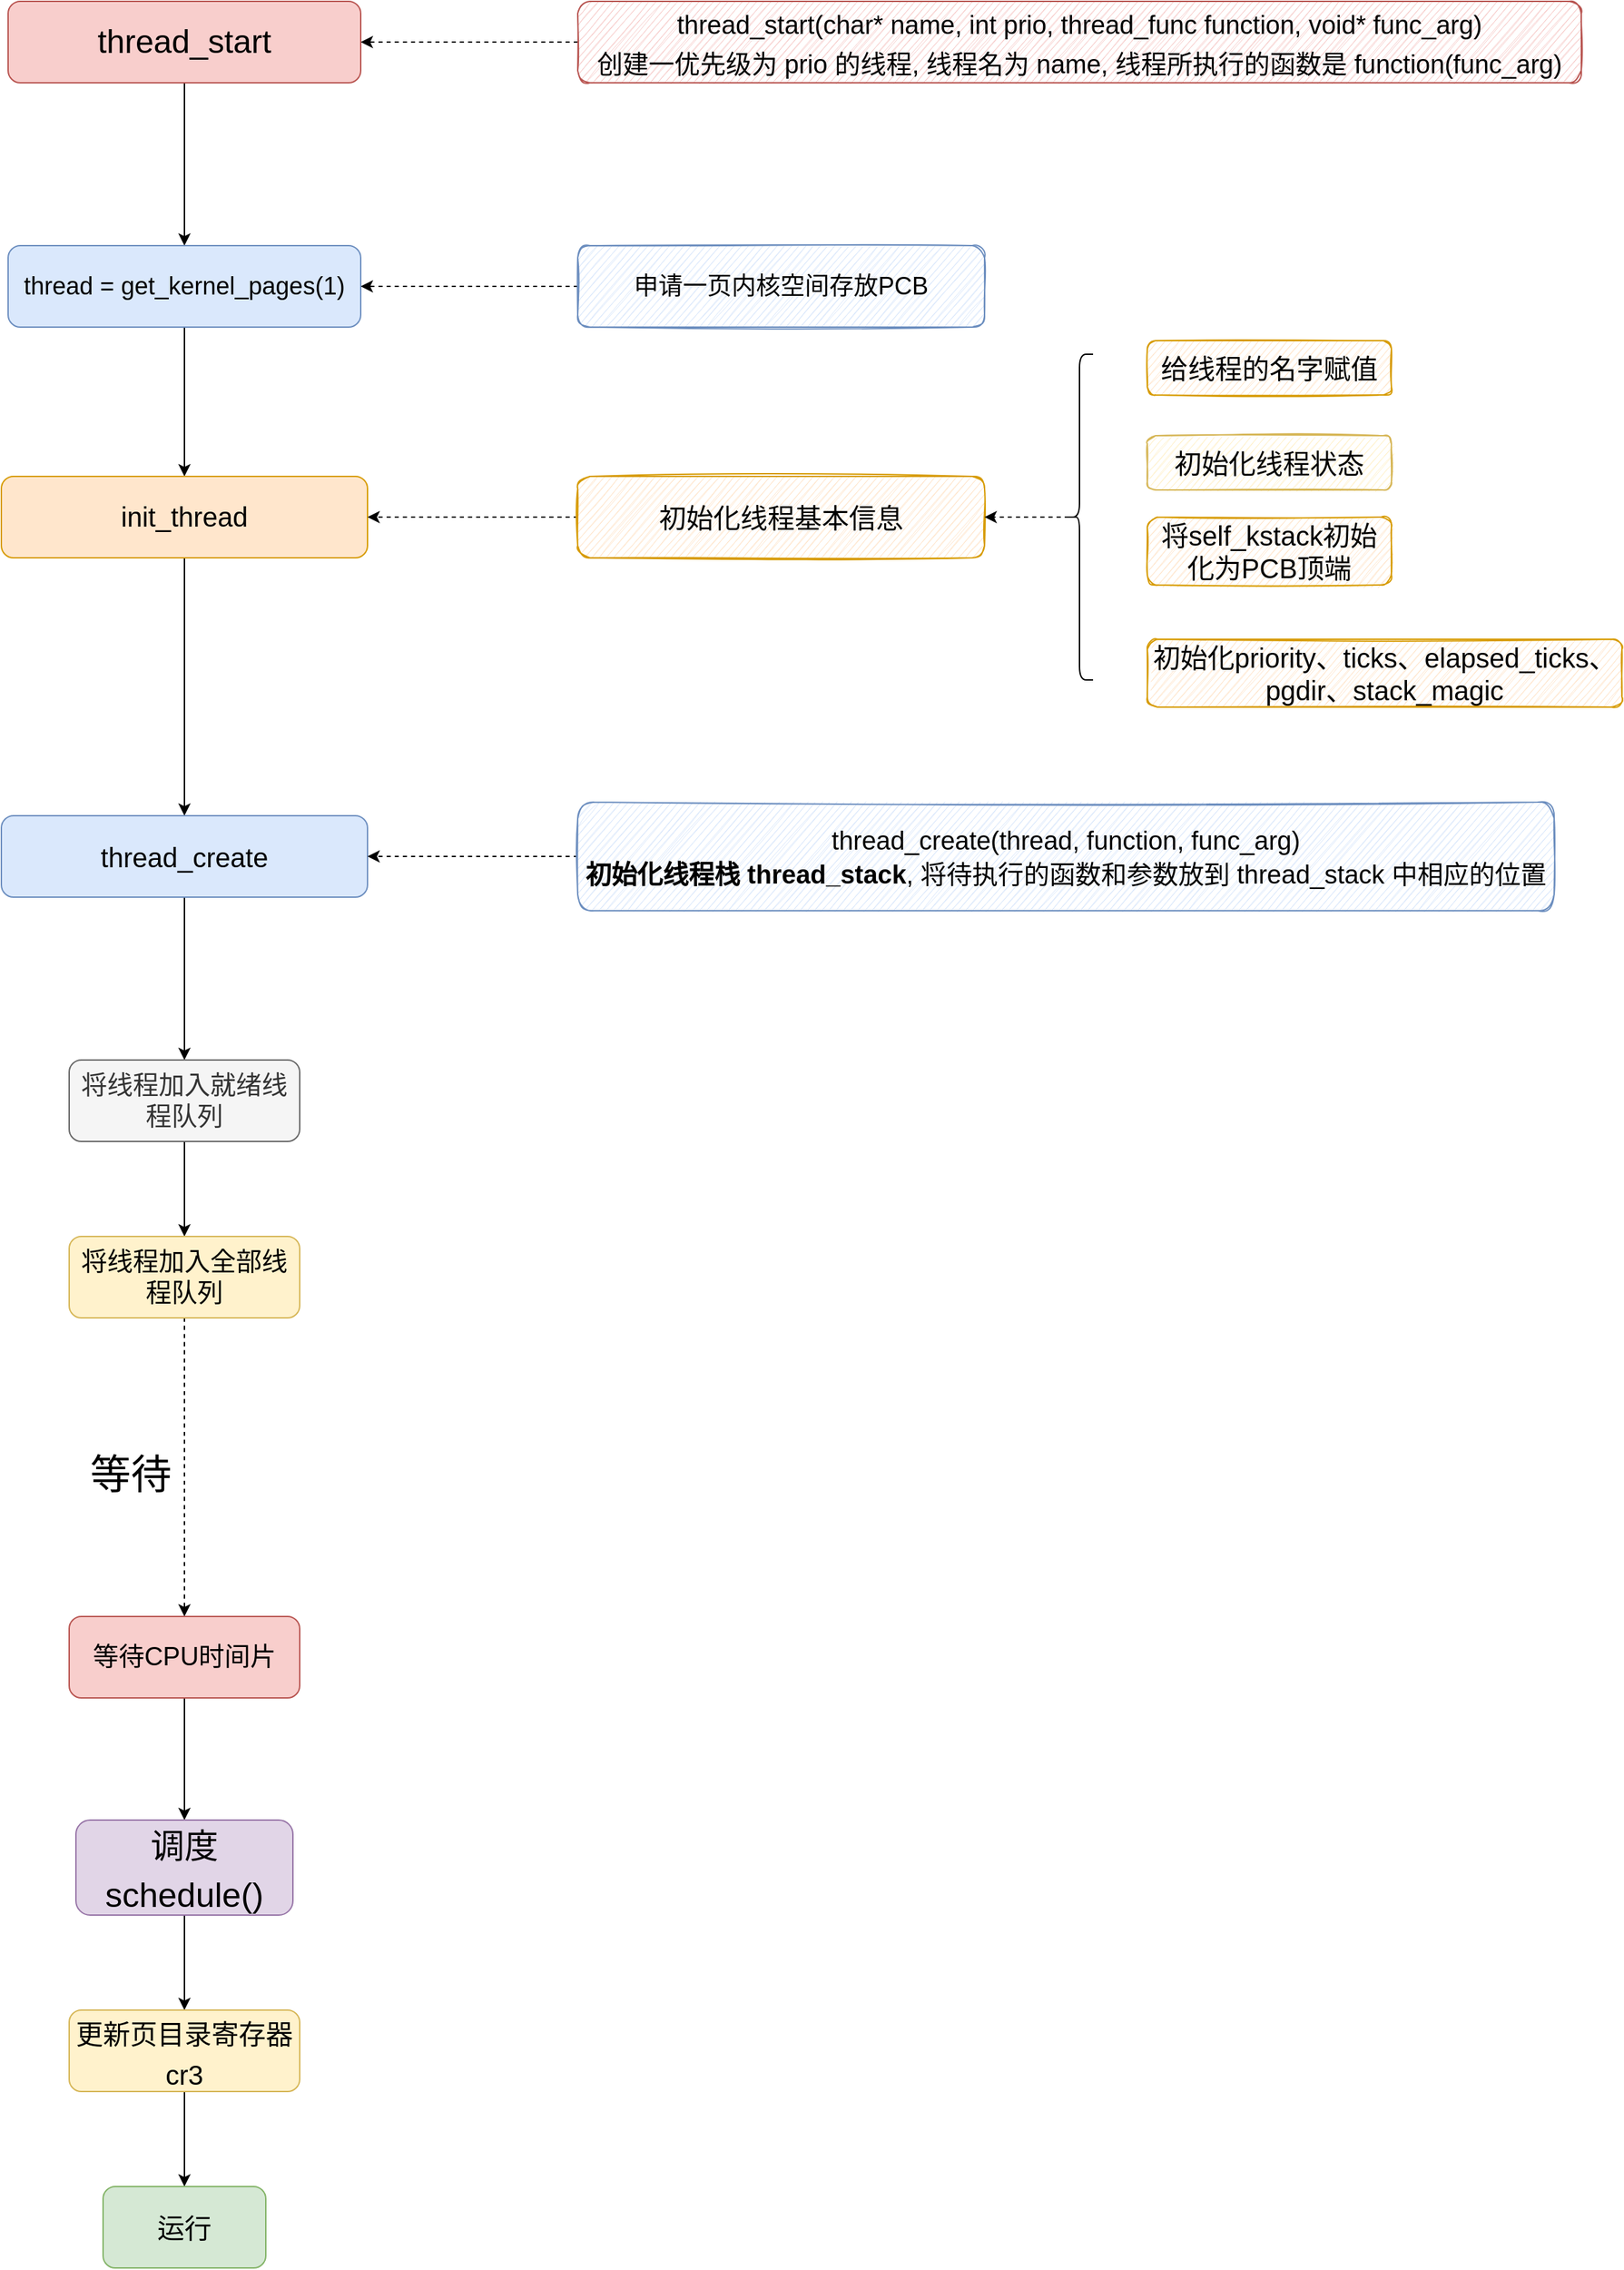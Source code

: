 <mxfile version="20.3.0" type="device"><diagram id="cAfR9-0odMC8zYVheTsY" name="第 1 页"><mxGraphModel dx="1221" dy="764" grid="1" gridSize="10" guides="1" tooltips="1" connect="1" arrows="1" fold="1" page="1" pageScale="1" pageWidth="60000" pageHeight="60000" math="0" shadow="0"><root><mxCell id="0"/><mxCell id="1" parent="0"/><mxCell id="LiUXtmb_MbLgAIlIruVu-8" style="edgeStyle=orthogonalEdgeStyle;curved=1;orthogonalLoop=1;jettySize=auto;html=1;exitX=0.5;exitY=1;exitDx=0;exitDy=0;entryX=0.5;entryY=0;entryDx=0;entryDy=0;fontSize=18;" edge="1" parent="1" source="LiUXtmb_MbLgAIlIruVu-1" target="LiUXtmb_MbLgAIlIruVu-3"><mxGeometry relative="1" as="geometry"/></mxCell><mxCell id="LiUXtmb_MbLgAIlIruVu-1" value="&lt;font style=&quot;font-size: 24px;&quot;&gt;thread_start&lt;/font&gt;" style="rounded=1;whiteSpace=wrap;html=1;fillColor=#f8cecc;strokeColor=#b85450;" vertex="1" parent="1"><mxGeometry x="20310" y="8520" width="260" height="60" as="geometry"/></mxCell><mxCell id="LiUXtmb_MbLgAIlIruVu-6" style="edgeStyle=orthogonalEdgeStyle;orthogonalLoop=1;jettySize=auto;html=1;exitX=0;exitY=0.5;exitDx=0;exitDy=0;entryX=1;entryY=0.5;entryDx=0;entryDy=0;fontSize=18;curved=1;dashed=1;" edge="1" parent="1" source="LiUXtmb_MbLgAIlIruVu-2" target="LiUXtmb_MbLgAIlIruVu-1"><mxGeometry relative="1" as="geometry"><Array as="points"><mxPoint x="20570" y="8550"/></Array></mxGeometry></mxCell><mxCell id="LiUXtmb_MbLgAIlIruVu-2" value="&lt;font style=&quot;font-size: 19px;&quot;&gt;&lt;span style=&quot;&quot;&gt;thread_start(char* name, int prio, thread_func function, void* func_arg)&lt;/span&gt;&lt;br&gt;&lt;span style=&quot;&quot;&gt;创建一优先级为 prio 的线程, 线程名为 name, 线程所执行的函数是 function(func_arg)&lt;/span&gt;&lt;br&gt;&lt;/font&gt;" style="rounded=1;whiteSpace=wrap;html=1;fontSize=24;fillColor=#f8cecc;strokeColor=#b85450;sketch=1;" vertex="1" parent="1"><mxGeometry x="20730" y="8520" width="740" height="60" as="geometry"/></mxCell><mxCell id="LiUXtmb_MbLgAIlIruVu-11" style="edgeStyle=orthogonalEdgeStyle;curved=1;orthogonalLoop=1;jettySize=auto;html=1;exitX=0.5;exitY=1;exitDx=0;exitDy=0;entryX=0.5;entryY=0;entryDx=0;entryDy=0;fontSize=20;" edge="1" parent="1" source="LiUXtmb_MbLgAIlIruVu-3" target="LiUXtmb_MbLgAIlIruVu-9"><mxGeometry relative="1" as="geometry"/></mxCell><mxCell id="LiUXtmb_MbLgAIlIruVu-3" value="&lt;font style=&quot;font-size: 18px;&quot;&gt;thread = get_kernel_pages(1)&lt;/font&gt;" style="rounded=1;whiteSpace=wrap;html=1;sketch=0;fontSize=19;fillColor=#dae8fc;strokeColor=#6c8ebf;" vertex="1" parent="1"><mxGeometry x="20310" y="8700" width="260" height="60" as="geometry"/></mxCell><mxCell id="LiUXtmb_MbLgAIlIruVu-7" style="edgeStyle=orthogonalEdgeStyle;curved=1;orthogonalLoop=1;jettySize=auto;html=1;exitX=0;exitY=0.5;exitDx=0;exitDy=0;entryX=1;entryY=0.5;entryDx=0;entryDy=0;dashed=1;fontSize=18;" edge="1" parent="1" source="LiUXtmb_MbLgAIlIruVu-5" target="LiUXtmb_MbLgAIlIruVu-3"><mxGeometry relative="1" as="geometry"/></mxCell><mxCell id="LiUXtmb_MbLgAIlIruVu-5" value="申请一页内核空间存放PCB" style="rounded=1;whiteSpace=wrap;html=1;sketch=1;fontSize=18;fillColor=#dae8fc;strokeColor=#6c8ebf;" vertex="1" parent="1"><mxGeometry x="20730" y="8700" width="300" height="60" as="geometry"/></mxCell><mxCell id="LiUXtmb_MbLgAIlIruVu-22" style="edgeStyle=orthogonalEdgeStyle;curved=1;orthogonalLoop=1;jettySize=auto;html=1;exitX=0.5;exitY=1;exitDx=0;exitDy=0;entryX=0.5;entryY=0;entryDx=0;entryDy=0;fontSize=20;" edge="1" parent="1" source="LiUXtmb_MbLgAIlIruVu-9" target="LiUXtmb_MbLgAIlIruVu-20"><mxGeometry relative="1" as="geometry"/></mxCell><mxCell id="LiUXtmb_MbLgAIlIruVu-9" value="&lt;font style=&quot;font-size: 20px;&quot;&gt;init_thread&lt;/font&gt;" style="rounded=1;whiteSpace=wrap;html=1;sketch=0;fontSize=18;fillColor=#ffe6cc;strokeColor=#d79b00;" vertex="1" parent="1"><mxGeometry x="20305" y="8870" width="270" height="60" as="geometry"/></mxCell><mxCell id="LiUXtmb_MbLgAIlIruVu-13" style="edgeStyle=orthogonalEdgeStyle;curved=1;orthogonalLoop=1;jettySize=auto;html=1;exitX=0;exitY=0.5;exitDx=0;exitDy=0;entryX=1;entryY=0.5;entryDx=0;entryDy=0;fontSize=20;dashed=1;" edge="1" parent="1" source="LiUXtmb_MbLgAIlIruVu-12" target="LiUXtmb_MbLgAIlIruVu-9"><mxGeometry relative="1" as="geometry"/></mxCell><mxCell id="LiUXtmb_MbLgAIlIruVu-12" value="初始化线程基本信息" style="rounded=1;whiteSpace=wrap;html=1;sketch=1;fontSize=20;fillColor=#ffe6cc;strokeColor=#d79b00;" vertex="1" parent="1"><mxGeometry x="20730" y="8870" width="300" height="60" as="geometry"/></mxCell><mxCell id="LiUXtmb_MbLgAIlIruVu-15" style="edgeStyle=orthogonalEdgeStyle;curved=1;orthogonalLoop=1;jettySize=auto;html=1;exitX=0.1;exitY=0.5;exitDx=0;exitDy=0;exitPerimeter=0;entryX=1;entryY=0.5;entryDx=0;entryDy=0;dashed=1;fontSize=20;" edge="1" parent="1" source="LiUXtmb_MbLgAIlIruVu-14" target="LiUXtmb_MbLgAIlIruVu-12"><mxGeometry relative="1" as="geometry"/></mxCell><mxCell id="LiUXtmb_MbLgAIlIruVu-14" value="" style="shape=curlyBracket;whiteSpace=wrap;html=1;rounded=1;sketch=0;fontSize=20;" vertex="1" parent="1"><mxGeometry x="21090" y="8780" width="20" height="240" as="geometry"/></mxCell><mxCell id="LiUXtmb_MbLgAIlIruVu-16" value="给线程的名字赋值" style="rounded=1;whiteSpace=wrap;html=1;sketch=1;fontSize=20;fillColor=#ffe6cc;strokeColor=#d79b00;" vertex="1" parent="1"><mxGeometry x="21150" y="8770" width="180" height="40" as="geometry"/></mxCell><mxCell id="LiUXtmb_MbLgAIlIruVu-17" value="初始化线程状态" style="rounded=1;whiteSpace=wrap;html=1;sketch=1;fontSize=20;fillColor=#fff2cc;strokeColor=#d6b656;" vertex="1" parent="1"><mxGeometry x="21150" y="8840" width="180" height="40" as="geometry"/></mxCell><mxCell id="LiUXtmb_MbLgAIlIruVu-18" value="将self_kstack初始化为PCB顶端" style="rounded=1;whiteSpace=wrap;html=1;sketch=1;fontSize=20;fillColor=#ffe6cc;strokeColor=#d79b00;" vertex="1" parent="1"><mxGeometry x="21150" y="8900" width="180" height="50" as="geometry"/></mxCell><mxCell id="LiUXtmb_MbLgAIlIruVu-19" value="初始化priority、ticks、elapsed_ticks、pgdir、stack_magic" style="rounded=1;whiteSpace=wrap;html=1;sketch=1;fontSize=20;fillColor=#ffe6cc;strokeColor=#d79b00;" vertex="1" parent="1"><mxGeometry x="21150" y="8990" width="350" height="50" as="geometry"/></mxCell><mxCell id="LiUXtmb_MbLgAIlIruVu-28" style="edgeStyle=orthogonalEdgeStyle;curved=1;orthogonalLoop=1;jettySize=auto;html=1;exitX=0.5;exitY=1;exitDx=0;exitDy=0;entryX=0.5;entryY=0;entryDx=0;entryDy=0;fontSize=19;" edge="1" parent="1" source="LiUXtmb_MbLgAIlIruVu-20" target="LiUXtmb_MbLgAIlIruVu-26"><mxGeometry relative="1" as="geometry"/></mxCell><mxCell id="LiUXtmb_MbLgAIlIruVu-20" value="thread_create" style="rounded=1;whiteSpace=wrap;html=1;sketch=0;fontSize=20;fillColor=#dae8fc;strokeColor=#6c8ebf;" vertex="1" parent="1"><mxGeometry x="20305" y="9120" width="270" height="60" as="geometry"/></mxCell><mxCell id="LiUXtmb_MbLgAIlIruVu-24" style="edgeStyle=orthogonalEdgeStyle;curved=1;orthogonalLoop=1;jettySize=auto;html=1;exitX=0;exitY=0.5;exitDx=0;exitDy=0;entryX=1;entryY=0.5;entryDx=0;entryDy=0;fontSize=20;dashed=1;" edge="1" parent="1" source="LiUXtmb_MbLgAIlIruVu-23" target="LiUXtmb_MbLgAIlIruVu-20"><mxGeometry relative="1" as="geometry"/></mxCell><mxCell id="LiUXtmb_MbLgAIlIruVu-23" value="&lt;font style=&quot;&quot;&gt;&lt;span style=&quot;font-size: 19px;&quot;&gt;thread_create(thread, function, func_arg)&lt;/span&gt;&lt;br&gt;&lt;span style=&quot;font-size: 19px;&quot;&gt;&lt;b&gt;初始化线程栈 thread_stack&lt;/b&gt;, 将待执行的函数和参数放到 thread_stack 中相应的位置&lt;/span&gt;&lt;br&gt;&lt;/font&gt;" style="rounded=1;whiteSpace=wrap;html=1;sketch=1;fontSize=20;fillColor=#dae8fc;strokeColor=#6c8ebf;" vertex="1" parent="1"><mxGeometry x="20730" y="9110" width="720" height="80" as="geometry"/></mxCell><mxCell id="LiUXtmb_MbLgAIlIruVu-29" style="edgeStyle=orthogonalEdgeStyle;curved=1;orthogonalLoop=1;jettySize=auto;html=1;exitX=0.5;exitY=1;exitDx=0;exitDy=0;entryX=0.5;entryY=0;entryDx=0;entryDy=0;fontSize=19;" edge="1" parent="1" source="LiUXtmb_MbLgAIlIruVu-26" target="LiUXtmb_MbLgAIlIruVu-27"><mxGeometry relative="1" as="geometry"/></mxCell><mxCell id="LiUXtmb_MbLgAIlIruVu-26" value="将线程加入就绪线程队列" style="rounded=1;whiteSpace=wrap;html=1;sketch=0;fontSize=19;fillColor=#f5f5f5;fontColor=#333333;strokeColor=#666666;" vertex="1" parent="1"><mxGeometry x="20355" y="9300" width="170" height="60" as="geometry"/></mxCell><mxCell id="LiUXtmb_MbLgAIlIruVu-33" style="edgeStyle=orthogonalEdgeStyle;curved=1;orthogonalLoop=1;jettySize=auto;html=1;exitX=0.5;exitY=1;exitDx=0;exitDy=0;entryX=0.5;entryY=0;entryDx=0;entryDy=0;fontSize=19;dashed=1;" edge="1" parent="1" source="LiUXtmb_MbLgAIlIruVu-27" target="LiUXtmb_MbLgAIlIruVu-32"><mxGeometry relative="1" as="geometry"/></mxCell><mxCell id="LiUXtmb_MbLgAIlIruVu-27" value="将线程加入全部线程队列" style="rounded=1;whiteSpace=wrap;html=1;sketch=0;fontSize=19;fillColor=#fff2cc;strokeColor=#d6b656;" vertex="1" parent="1"><mxGeometry x="20355" y="9430" width="170" height="60" as="geometry"/></mxCell><mxCell id="LiUXtmb_MbLgAIlIruVu-36" style="edgeStyle=orthogonalEdgeStyle;curved=1;orthogonalLoop=1;jettySize=auto;html=1;exitX=0.5;exitY=1;exitDx=0;exitDy=0;entryX=0.5;entryY=0;entryDx=0;entryDy=0;fontSize=30;" edge="1" parent="1" source="LiUXtmb_MbLgAIlIruVu-32" target="LiUXtmb_MbLgAIlIruVu-35"><mxGeometry relative="1" as="geometry"/></mxCell><mxCell id="LiUXtmb_MbLgAIlIruVu-32" value="等待CPU时间片" style="rounded=1;whiteSpace=wrap;html=1;sketch=0;fontSize=19;fillColor=#f8cecc;strokeColor=#b85450;" vertex="1" parent="1"><mxGeometry x="20355" y="9710" width="170" height="60" as="geometry"/></mxCell><mxCell id="LiUXtmb_MbLgAIlIruVu-34" value="&lt;font style=&quot;font-size: 30px;&quot;&gt;等待&lt;/font&gt;" style="text;html=1;align=center;verticalAlign=middle;resizable=0;points=[];autosize=1;strokeColor=none;fillColor=none;fontSize=19;" vertex="1" parent="1"><mxGeometry x="20360" y="9580" width="80" height="50" as="geometry"/></mxCell><mxCell id="LiUXtmb_MbLgAIlIruVu-39" style="edgeStyle=orthogonalEdgeStyle;curved=1;orthogonalLoop=1;jettySize=auto;html=1;exitX=0.5;exitY=1;exitDx=0;exitDy=0;entryX=0.5;entryY=0;entryDx=0;entryDy=0;fontSize=20;" edge="1" parent="1" source="LiUXtmb_MbLgAIlIruVu-35" target="LiUXtmb_MbLgAIlIruVu-37"><mxGeometry relative="1" as="geometry"/></mxCell><mxCell id="LiUXtmb_MbLgAIlIruVu-35" value="&lt;font style=&quot;&quot;&gt;&lt;span style=&quot;font-size: 25px;&quot;&gt;调度&lt;/span&gt;&lt;br&gt;&lt;span style=&quot;font-size: 25px;&quot;&gt;schedule()&lt;/span&gt;&lt;br&gt;&lt;/font&gt;" style="rounded=1;whiteSpace=wrap;html=1;sketch=0;fontSize=30;fillColor=#e1d5e7;strokeColor=#9673a6;" vertex="1" parent="1"><mxGeometry x="20360" y="9860" width="160" height="70" as="geometry"/></mxCell><mxCell id="LiUXtmb_MbLgAIlIruVu-40" style="edgeStyle=orthogonalEdgeStyle;curved=1;orthogonalLoop=1;jettySize=auto;html=1;exitX=0.5;exitY=1;exitDx=0;exitDy=0;entryX=0.5;entryY=0;entryDx=0;entryDy=0;fontSize=20;" edge="1" parent="1" source="LiUXtmb_MbLgAIlIruVu-37" target="LiUXtmb_MbLgAIlIruVu-38"><mxGeometry relative="1" as="geometry"/></mxCell><mxCell id="LiUXtmb_MbLgAIlIruVu-37" value="&lt;font style=&quot;font-size: 20px;&quot;&gt;更新页目录寄存器cr3&lt;/font&gt;" style="rounded=1;whiteSpace=wrap;html=1;sketch=0;fontSize=25;fillColor=#fff2cc;strokeColor=#d6b656;" vertex="1" parent="1"><mxGeometry x="20355" y="10000" width="170" height="60" as="geometry"/></mxCell><mxCell id="LiUXtmb_MbLgAIlIruVu-38" value="运行" style="rounded=1;whiteSpace=wrap;html=1;sketch=0;fontSize=20;fillColor=#d5e8d4;strokeColor=#82b366;" vertex="1" parent="1"><mxGeometry x="20380" y="10130" width="120" height="60" as="geometry"/></mxCell></root></mxGraphModel></diagram></mxfile>